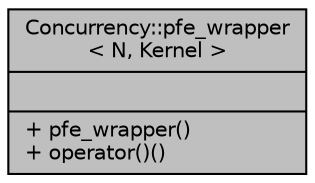 digraph "Concurrency::pfe_wrapper&lt; N, Kernel &gt;"
{
  edge [fontname="Helvetica",fontsize="10",labelfontname="Helvetica",labelfontsize="10"];
  node [fontname="Helvetica",fontsize="10",shape=record];
  Node1 [label="{Concurrency::pfe_wrapper\l\< N, Kernel \>\n||+ pfe_wrapper()\l+ operator()()\l}",height=0.2,width=0.4,color="black", fillcolor="grey75", style="filled", fontcolor="black"];
}
